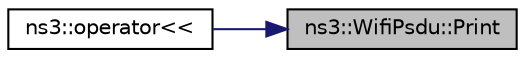 digraph "ns3::WifiPsdu::Print"
{
 // LATEX_PDF_SIZE
  edge [fontname="Helvetica",fontsize="10",labelfontname="Helvetica",labelfontsize="10"];
  node [fontname="Helvetica",fontsize="10",shape=record];
  rankdir="RL";
  Node1 [label="ns3::WifiPsdu::Print",height=0.2,width=0.4,color="black", fillcolor="grey75", style="filled", fontcolor="black",tooltip="Print the PSDU contents."];
  Node1 -> Node2 [dir="back",color="midnightblue",fontsize="10",style="solid",fontname="Helvetica"];
  Node2 [label="ns3::operator\<\<",height=0.2,width=0.4,color="black", fillcolor="white", style="filled",URL="$namespacens3.html#a5f7cf1cc50381f890e015cf3e57a4c4e",tooltip="Stream insertion operator."];
}
